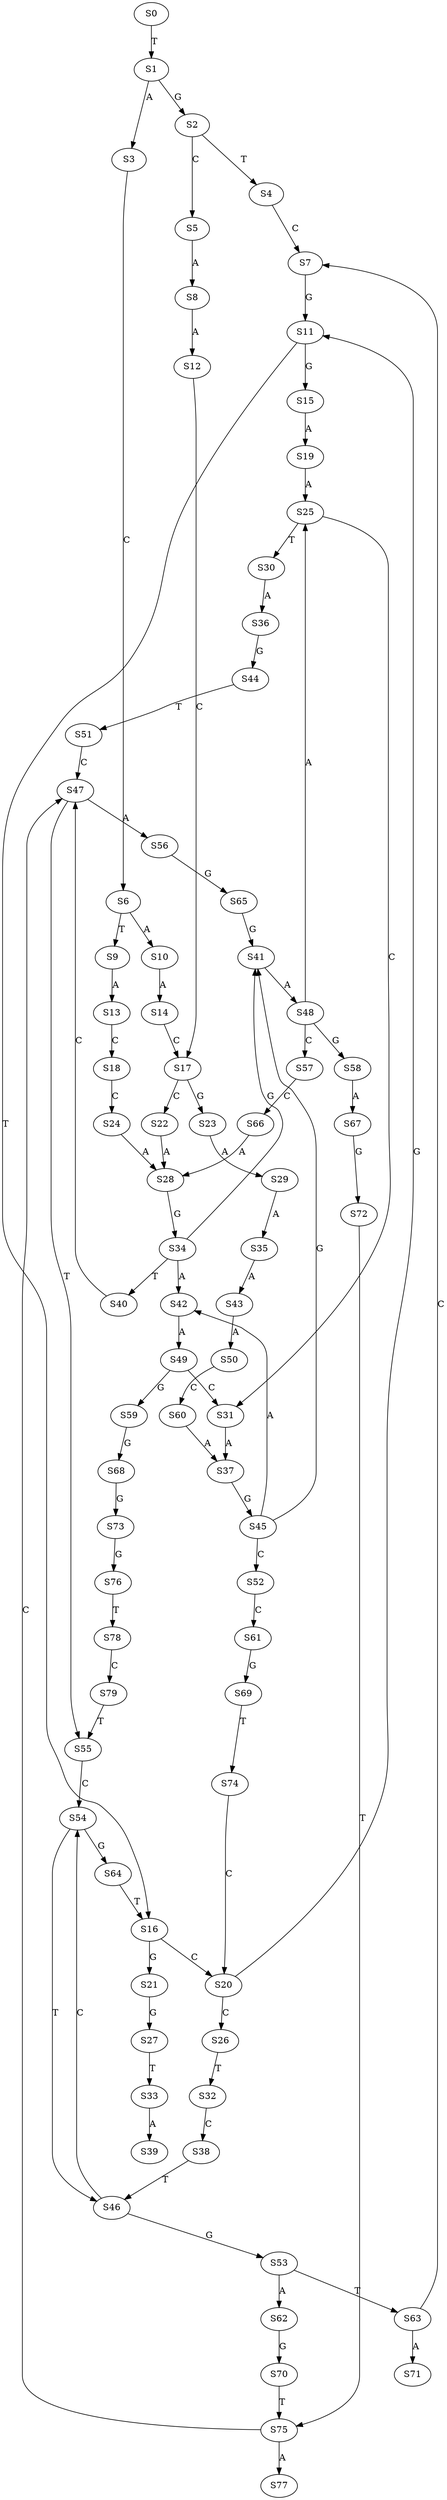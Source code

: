 strict digraph  {
	S0 -> S1 [ label = T ];
	S1 -> S2 [ label = G ];
	S1 -> S3 [ label = A ];
	S2 -> S4 [ label = T ];
	S2 -> S5 [ label = C ];
	S3 -> S6 [ label = C ];
	S4 -> S7 [ label = C ];
	S5 -> S8 [ label = A ];
	S6 -> S9 [ label = T ];
	S6 -> S10 [ label = A ];
	S7 -> S11 [ label = G ];
	S8 -> S12 [ label = A ];
	S9 -> S13 [ label = A ];
	S10 -> S14 [ label = A ];
	S11 -> S15 [ label = G ];
	S11 -> S16 [ label = T ];
	S12 -> S17 [ label = C ];
	S13 -> S18 [ label = C ];
	S14 -> S17 [ label = C ];
	S15 -> S19 [ label = A ];
	S16 -> S20 [ label = C ];
	S16 -> S21 [ label = G ];
	S17 -> S22 [ label = C ];
	S17 -> S23 [ label = G ];
	S18 -> S24 [ label = C ];
	S19 -> S25 [ label = A ];
	S20 -> S11 [ label = G ];
	S20 -> S26 [ label = C ];
	S21 -> S27 [ label = G ];
	S22 -> S28 [ label = A ];
	S23 -> S29 [ label = A ];
	S24 -> S28 [ label = A ];
	S25 -> S30 [ label = T ];
	S25 -> S31 [ label = C ];
	S26 -> S32 [ label = T ];
	S27 -> S33 [ label = T ];
	S28 -> S34 [ label = G ];
	S29 -> S35 [ label = A ];
	S30 -> S36 [ label = A ];
	S31 -> S37 [ label = A ];
	S32 -> S38 [ label = C ];
	S33 -> S39 [ label = A ];
	S34 -> S40 [ label = T ];
	S34 -> S41 [ label = G ];
	S34 -> S42 [ label = A ];
	S35 -> S43 [ label = A ];
	S36 -> S44 [ label = G ];
	S37 -> S45 [ label = G ];
	S38 -> S46 [ label = T ];
	S40 -> S47 [ label = C ];
	S41 -> S48 [ label = A ];
	S42 -> S49 [ label = A ];
	S43 -> S50 [ label = A ];
	S44 -> S51 [ label = T ];
	S45 -> S41 [ label = G ];
	S45 -> S52 [ label = C ];
	S45 -> S42 [ label = A ];
	S46 -> S53 [ label = G ];
	S46 -> S54 [ label = C ];
	S47 -> S55 [ label = T ];
	S47 -> S56 [ label = A ];
	S48 -> S25 [ label = A ];
	S48 -> S57 [ label = C ];
	S48 -> S58 [ label = G ];
	S49 -> S31 [ label = C ];
	S49 -> S59 [ label = G ];
	S50 -> S60 [ label = C ];
	S51 -> S47 [ label = C ];
	S52 -> S61 [ label = C ];
	S53 -> S62 [ label = A ];
	S53 -> S63 [ label = T ];
	S54 -> S46 [ label = T ];
	S54 -> S64 [ label = G ];
	S55 -> S54 [ label = C ];
	S56 -> S65 [ label = G ];
	S57 -> S66 [ label = C ];
	S58 -> S67 [ label = A ];
	S59 -> S68 [ label = G ];
	S60 -> S37 [ label = A ];
	S61 -> S69 [ label = G ];
	S62 -> S70 [ label = G ];
	S63 -> S71 [ label = A ];
	S63 -> S7 [ label = C ];
	S64 -> S16 [ label = T ];
	S65 -> S41 [ label = G ];
	S66 -> S28 [ label = A ];
	S67 -> S72 [ label = G ];
	S68 -> S73 [ label = G ];
	S69 -> S74 [ label = T ];
	S70 -> S75 [ label = T ];
	S72 -> S75 [ label = T ];
	S73 -> S76 [ label = G ];
	S74 -> S20 [ label = C ];
	S75 -> S77 [ label = A ];
	S75 -> S47 [ label = C ];
	S76 -> S78 [ label = T ];
	S78 -> S79 [ label = C ];
	S79 -> S55 [ label = T ];
}
